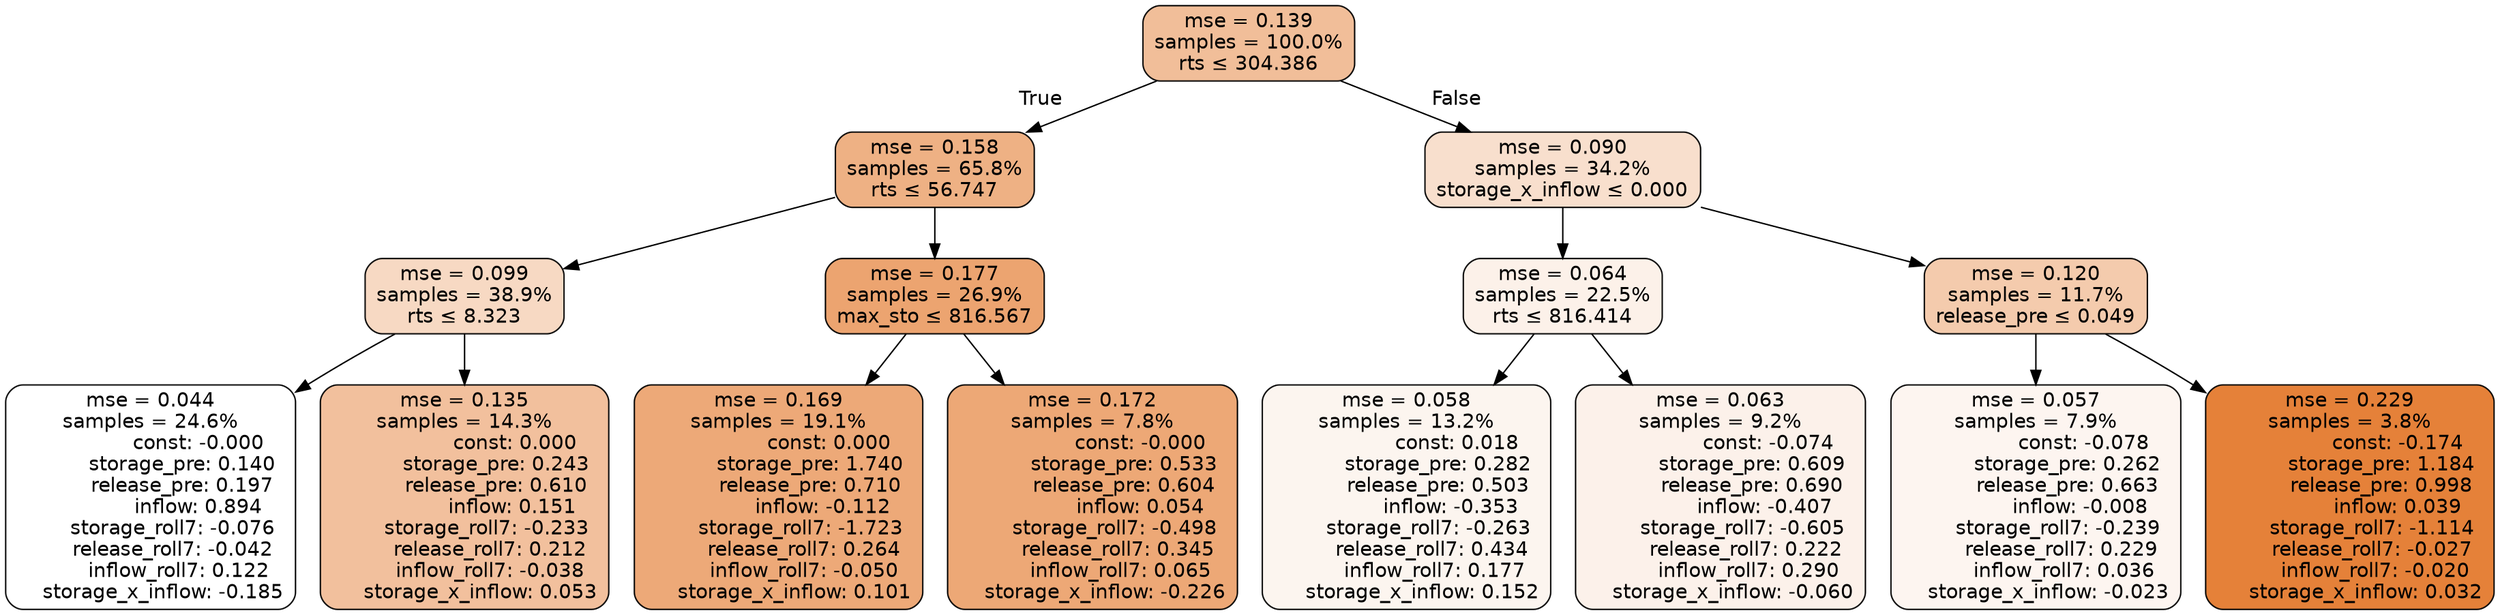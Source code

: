 digraph tree {
bgcolor="transparent"
node [shape=rectangle, style="filled, rounded", color="black", fontname=helvetica] ;
edge [fontname=helvetica] ;
	"0" [label="mse = 0.139
samples = 100.0%
rts &le; 304.386", fillcolor="#f1be99"]
	"1" [label="mse = 0.158
samples = 65.8%
rts &le; 56.747", fillcolor="#eeb184"]
	"2" [label="mse = 0.099
samples = 38.9%
rts &le; 8.323", fillcolor="#f7d9c3"]
	"3" [label="mse = 0.044
samples = 24.6%
               const: -0.000
          storage_pre: 0.140
          release_pre: 0.197
               inflow: 0.894
       storage_roll7: -0.076
       release_roll7: -0.042
         inflow_roll7: 0.122
    storage_x_inflow: -0.185", fillcolor="#ffffff"]
	"4" [label="mse = 0.135
samples = 14.3%
                const: 0.000
          storage_pre: 0.243
          release_pre: 0.610
               inflow: 0.151
       storage_roll7: -0.233
        release_roll7: 0.212
        inflow_roll7: -0.038
     storage_x_inflow: 0.053", fillcolor="#f2c09d"]
	"5" [label="mse = 0.177
samples = 26.9%
max_sto &le; 816.567", fillcolor="#eca470"]
	"6" [label="mse = 0.169
samples = 19.1%
                const: 0.000
          storage_pre: 1.740
          release_pre: 0.710
              inflow: -0.112
       storage_roll7: -1.723
        release_roll7: 0.264
        inflow_roll7: -0.050
     storage_x_inflow: 0.101", fillcolor="#eda978"]
	"7" [label="mse = 0.172
samples = 7.8%
               const: -0.000
          storage_pre: 0.533
          release_pre: 0.604
               inflow: 0.054
       storage_roll7: -0.498
        release_roll7: 0.345
         inflow_roll7: 0.065
    storage_x_inflow: -0.226", fillcolor="#eda876"]
	"8" [label="mse = 0.090
samples = 34.2%
storage_x_inflow &le; 0.000", fillcolor="#f8dfcd"]
	"9" [label="mse = 0.064
samples = 22.5%
rts &le; 816.414", fillcolor="#fcf1e9"]
	"10" [label="mse = 0.058
samples = 13.2%
                const: 0.018
          storage_pre: 0.282
          release_pre: 0.503
              inflow: -0.353
       storage_roll7: -0.263
        release_roll7: 0.434
         inflow_roll7: 0.177
     storage_x_inflow: 0.152", fillcolor="#fcf5ef"]
	"11" [label="mse = 0.063
samples = 9.2%
               const: -0.074
          storage_pre: 0.609
          release_pre: 0.690
              inflow: -0.407
       storage_roll7: -0.605
        release_roll7: 0.222
         inflow_roll7: 0.290
    storage_x_inflow: -0.060", fillcolor="#fcf1ea"]
	"12" [label="mse = 0.120
samples = 11.7%
release_pre &le; 0.049", fillcolor="#f4cbad"]
	"13" [label="mse = 0.057
samples = 7.9%
               const: -0.078
          storage_pre: 0.262
          release_pre: 0.663
              inflow: -0.008
       storage_roll7: -0.239
        release_roll7: 0.229
         inflow_roll7: 0.036
    storage_x_inflow: -0.023", fillcolor="#fdf5f0"]
	"14" [label="mse = 0.229
samples = 3.8%
               const: -0.174
          storage_pre: 1.184
          release_pre: 0.998
               inflow: 0.039
       storage_roll7: -1.114
       release_roll7: -0.027
        inflow_roll7: -0.020
     storage_x_inflow: 0.032", fillcolor="#e58139"]

	"0" -> "1" [labeldistance=2.5, labelangle=45, headlabel="True"]
	"1" -> "2"
	"2" -> "3"
	"2" -> "4"
	"1" -> "5"
	"5" -> "6"
	"5" -> "7"
	"0" -> "8" [labeldistance=2.5, labelangle=-45, headlabel="False"]
	"8" -> "9"
	"9" -> "10"
	"9" -> "11"
	"8" -> "12"
	"12" -> "13"
	"12" -> "14"
}